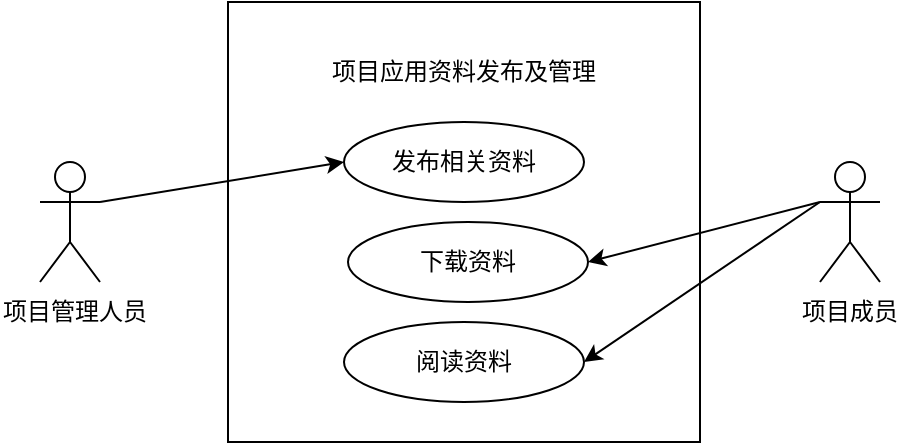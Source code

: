 <mxfile version="22.0.8" type="github">
  <diagram name="第 1 页" id="WMmD1EUxA343Ba27_dsx">
    <mxGraphModel dx="929" dy="620" grid="1" gridSize="10" guides="1" tooltips="1" connect="1" arrows="1" fold="1" page="1" pageScale="1" pageWidth="827" pageHeight="1169" math="0" shadow="0">
      <root>
        <mxCell id="0" />
        <mxCell id="1" parent="0" />
        <mxCell id="KUJX6icY0wLbjPRB8vor-1" value="" style="rounded=0;whiteSpace=wrap;html=1;" vertex="1" parent="1">
          <mxGeometry x="354" y="210" width="236" height="220" as="geometry" />
        </mxCell>
        <mxCell id="KUJX6icY0wLbjPRB8vor-2" value="项目应用资料发布及管理" style="text;html=1;strokeColor=none;fillColor=none;align=center;verticalAlign=middle;whiteSpace=wrap;rounded=0;" vertex="1" parent="1">
          <mxGeometry x="403" y="230" width="138" height="30" as="geometry" />
        </mxCell>
        <mxCell id="KUJX6icY0wLbjPRB8vor-3" value="发布相关资料" style="ellipse;whiteSpace=wrap;html=1;" vertex="1" parent="1">
          <mxGeometry x="412" y="270" width="120" height="40" as="geometry" />
        </mxCell>
        <mxCell id="KUJX6icY0wLbjPRB8vor-4" value="下载资料" style="ellipse;whiteSpace=wrap;html=1;" vertex="1" parent="1">
          <mxGeometry x="414" y="320" width="120" height="40" as="geometry" />
        </mxCell>
        <mxCell id="KUJX6icY0wLbjPRB8vor-5" value="阅读资料" style="ellipse;whiteSpace=wrap;html=1;" vertex="1" parent="1">
          <mxGeometry x="412" y="370" width="120" height="40" as="geometry" />
        </mxCell>
        <mxCell id="KUJX6icY0wLbjPRB8vor-6" value="Actor" style="shape=umlActor;verticalLabelPosition=bottom;verticalAlign=top;html=1;outlineConnect=0;fontColor=none;noLabel=1;" vertex="1" parent="1">
          <mxGeometry x="260" y="290" width="30" height="60" as="geometry" />
        </mxCell>
        <mxCell id="KUJX6icY0wLbjPRB8vor-7" value="项目管理人员" style="text;html=1;strokeColor=none;fillColor=none;align=center;verticalAlign=middle;whiteSpace=wrap;rounded=0;" vertex="1" parent="1">
          <mxGeometry x="240" y="350" width="75" height="30" as="geometry" />
        </mxCell>
        <mxCell id="KUJX6icY0wLbjPRB8vor-8" value="Actor" style="shape=umlActor;verticalLabelPosition=bottom;verticalAlign=top;html=1;outlineConnect=0;fontColor=none;noLabel=1;" vertex="1" parent="1">
          <mxGeometry x="650" y="290" width="30" height="60" as="geometry" />
        </mxCell>
        <mxCell id="KUJX6icY0wLbjPRB8vor-9" value="项目成员" style="text;html=1;strokeColor=none;fillColor=none;align=center;verticalAlign=middle;whiteSpace=wrap;rounded=0;" vertex="1" parent="1">
          <mxGeometry x="635" y="350" width="60" height="30" as="geometry" />
        </mxCell>
        <mxCell id="KUJX6icY0wLbjPRB8vor-10" value="" style="endArrow=classic;html=1;rounded=0;exitX=1;exitY=0.333;exitDx=0;exitDy=0;exitPerimeter=0;entryX=0;entryY=0.5;entryDx=0;entryDy=0;" edge="1" parent="1" source="KUJX6icY0wLbjPRB8vor-6" target="KUJX6icY0wLbjPRB8vor-3">
          <mxGeometry width="50" height="50" relative="1" as="geometry">
            <mxPoint x="330" y="330" as="sourcePoint" />
            <mxPoint x="380" y="280" as="targetPoint" />
          </mxGeometry>
        </mxCell>
        <mxCell id="KUJX6icY0wLbjPRB8vor-11" value="" style="endArrow=classic;html=1;rounded=0;exitX=0;exitY=0.333;exitDx=0;exitDy=0;exitPerimeter=0;entryX=1;entryY=0.5;entryDx=0;entryDy=0;" edge="1" parent="1" source="KUJX6icY0wLbjPRB8vor-8" target="KUJX6icY0wLbjPRB8vor-4">
          <mxGeometry width="50" height="50" relative="1" as="geometry">
            <mxPoint x="590" y="510" as="sourcePoint" />
            <mxPoint x="640" y="460" as="targetPoint" />
          </mxGeometry>
        </mxCell>
        <mxCell id="KUJX6icY0wLbjPRB8vor-12" value="" style="endArrow=classic;html=1;rounded=0;exitX=0;exitY=0.333;exitDx=0;exitDy=0;exitPerimeter=0;entryX=1;entryY=0.5;entryDx=0;entryDy=0;" edge="1" parent="1" source="KUJX6icY0wLbjPRB8vor-8" target="KUJX6icY0wLbjPRB8vor-5">
          <mxGeometry width="50" height="50" relative="1" as="geometry">
            <mxPoint x="610" y="480" as="sourcePoint" />
            <mxPoint x="660" y="430" as="targetPoint" />
          </mxGeometry>
        </mxCell>
      </root>
    </mxGraphModel>
  </diagram>
</mxfile>
